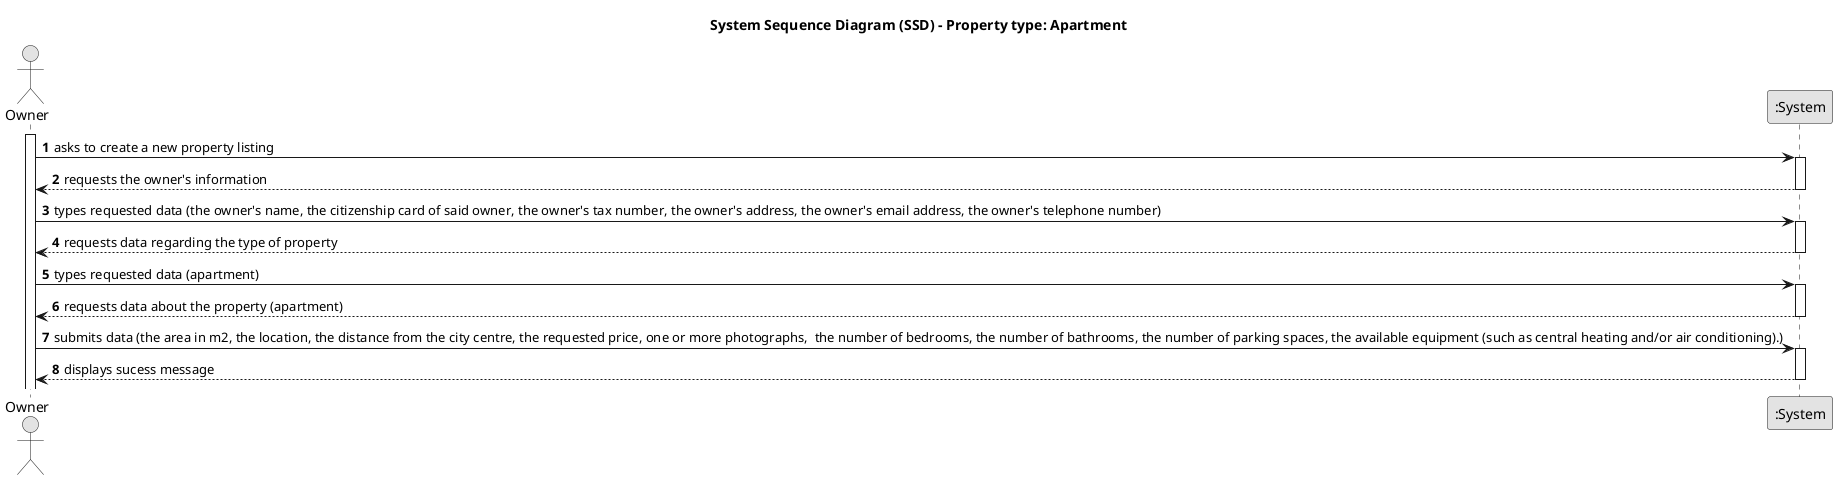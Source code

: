 @startuml
skinparam monochrome true
skinparam packageStyle rectangle
skinparam shadowing false

title System Sequence Diagram (SSD) - Property type: Apartment

autonumber

actor "Owner" as User
participant ":System" as System

activate User

    User -> System : asks to create a new property listing
    activate System

        System --> User : requests the owner's information
    deactivate System

    User -> System : types requested data (the owner's name, the citizenship card of said owner, the owner's tax number, the owner's address, the owner's email address, the owner's telephone number)
    activate System

        System --> User : requests data regarding the type of property
    deactivate System

    User -> System : types requested data (apartment)
    activate System

        System --> User : requests data about the property (apartment)
    deactivate System

    User -> System : submits data (the area in m2, the location, the distance from the city centre, the requested price, one or more photographs,  the number of bedrooms, the number of bathrooms, the number of parking spaces, the available equipment (such as central heating and/or air conditioning).)
    activate System

        System --> User : displays sucess message
    deactivate System

@enduml